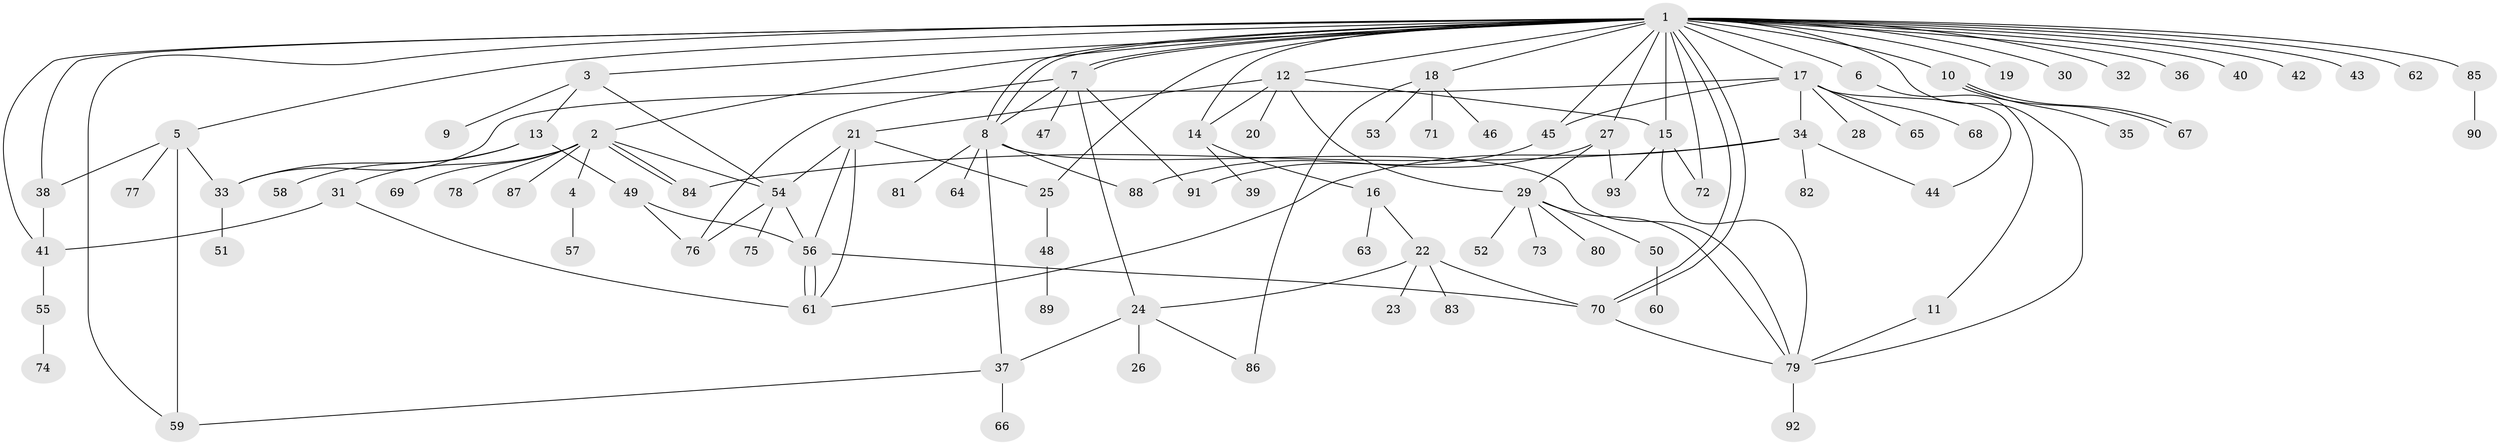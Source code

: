 // Generated by graph-tools (version 1.1) at 2025/35/03/09/25 02:35:20]
// undirected, 93 vertices, 136 edges
graph export_dot {
graph [start="1"]
  node [color=gray90,style=filled];
  1;
  2;
  3;
  4;
  5;
  6;
  7;
  8;
  9;
  10;
  11;
  12;
  13;
  14;
  15;
  16;
  17;
  18;
  19;
  20;
  21;
  22;
  23;
  24;
  25;
  26;
  27;
  28;
  29;
  30;
  31;
  32;
  33;
  34;
  35;
  36;
  37;
  38;
  39;
  40;
  41;
  42;
  43;
  44;
  45;
  46;
  47;
  48;
  49;
  50;
  51;
  52;
  53;
  54;
  55;
  56;
  57;
  58;
  59;
  60;
  61;
  62;
  63;
  64;
  65;
  66;
  67;
  68;
  69;
  70;
  71;
  72;
  73;
  74;
  75;
  76;
  77;
  78;
  79;
  80;
  81;
  82;
  83;
  84;
  85;
  86;
  87;
  88;
  89;
  90;
  91;
  92;
  93;
  1 -- 2;
  1 -- 3;
  1 -- 5;
  1 -- 6;
  1 -- 7;
  1 -- 7;
  1 -- 8;
  1 -- 8;
  1 -- 10;
  1 -- 12;
  1 -- 14;
  1 -- 15;
  1 -- 17;
  1 -- 18;
  1 -- 19;
  1 -- 25;
  1 -- 27;
  1 -- 30;
  1 -- 32;
  1 -- 36;
  1 -- 38;
  1 -- 40;
  1 -- 41;
  1 -- 42;
  1 -- 43;
  1 -- 45;
  1 -- 59;
  1 -- 62;
  1 -- 70;
  1 -- 70;
  1 -- 72;
  1 -- 79;
  1 -- 85;
  2 -- 4;
  2 -- 31;
  2 -- 54;
  2 -- 69;
  2 -- 78;
  2 -- 84;
  2 -- 84;
  2 -- 87;
  3 -- 9;
  3 -- 13;
  3 -- 54;
  4 -- 57;
  5 -- 33;
  5 -- 38;
  5 -- 59;
  5 -- 77;
  6 -- 11;
  7 -- 8;
  7 -- 24;
  7 -- 47;
  7 -- 76;
  7 -- 91;
  8 -- 37;
  8 -- 64;
  8 -- 79;
  8 -- 81;
  8 -- 88;
  10 -- 35;
  10 -- 67;
  10 -- 67;
  11 -- 79;
  12 -- 14;
  12 -- 15;
  12 -- 20;
  12 -- 21;
  12 -- 29;
  13 -- 33;
  13 -- 49;
  13 -- 58;
  14 -- 16;
  14 -- 39;
  15 -- 72;
  15 -- 79;
  15 -- 93;
  16 -- 22;
  16 -- 63;
  17 -- 28;
  17 -- 33;
  17 -- 34;
  17 -- 44;
  17 -- 45;
  17 -- 65;
  17 -- 68;
  18 -- 46;
  18 -- 53;
  18 -- 71;
  18 -- 86;
  21 -- 25;
  21 -- 54;
  21 -- 56;
  21 -- 61;
  22 -- 23;
  22 -- 24;
  22 -- 70;
  22 -- 83;
  24 -- 26;
  24 -- 37;
  24 -- 86;
  25 -- 48;
  27 -- 29;
  27 -- 88;
  27 -- 93;
  29 -- 50;
  29 -- 52;
  29 -- 73;
  29 -- 79;
  29 -- 80;
  31 -- 41;
  31 -- 61;
  33 -- 51;
  34 -- 44;
  34 -- 61;
  34 -- 82;
  34 -- 84;
  37 -- 59;
  37 -- 66;
  38 -- 41;
  41 -- 55;
  45 -- 91;
  48 -- 89;
  49 -- 56;
  49 -- 76;
  50 -- 60;
  54 -- 56;
  54 -- 75;
  54 -- 76;
  55 -- 74;
  56 -- 61;
  56 -- 61;
  56 -- 70;
  70 -- 79;
  79 -- 92;
  85 -- 90;
}
